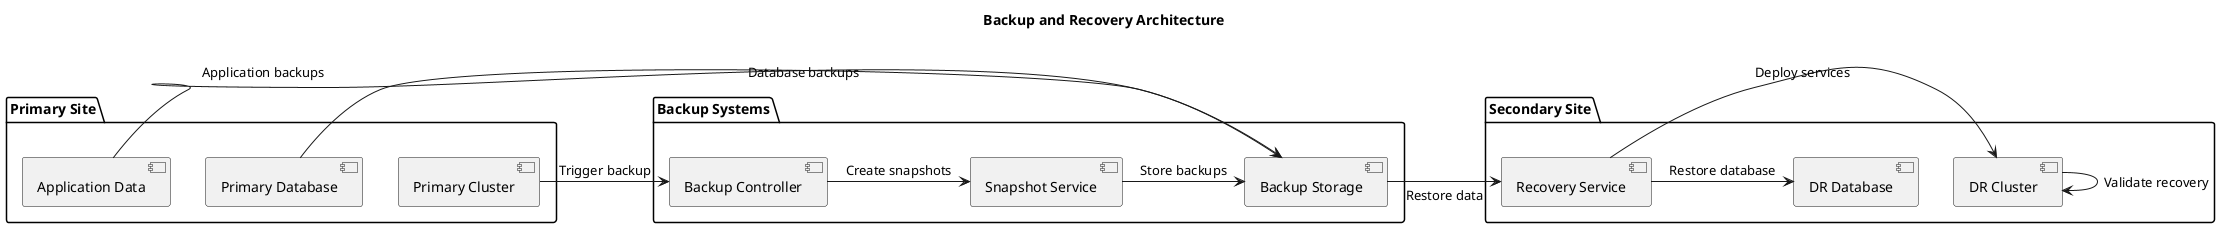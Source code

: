 @startuml
title Backup and Recovery Architecture

package "Primary Site" {
    component "Primary Cluster" as Primary
    component "Primary Database" as PrimaryDB
    component "Application Data" as AppData
}

package "Backup Systems" {
    component "Backup Controller" as BackupCtrl
    component "Snapshot Service" as Snapshot
    component "Backup Storage" as BackupStorage
}

package "Secondary Site" {
    component "DR Cluster" as DRCluster
    component "DR Database" as DRDB
    component "Recovery Service" as Recovery
}

Primary -> BackupCtrl: Trigger backup
BackupCtrl -> Snapshot: Create snapshots
Snapshot -> BackupStorage: Store backups
PrimaryDB -> BackupStorage: Database backups
AppData -> BackupStorage: Application backups

' Disaster recovery flow
BackupStorage -> Recovery: Restore data
Recovery -> DRCluster: Deploy services
Recovery -> DRDB: Restore database
DRCluster -> DRCluster: Validate recovery

@enduml